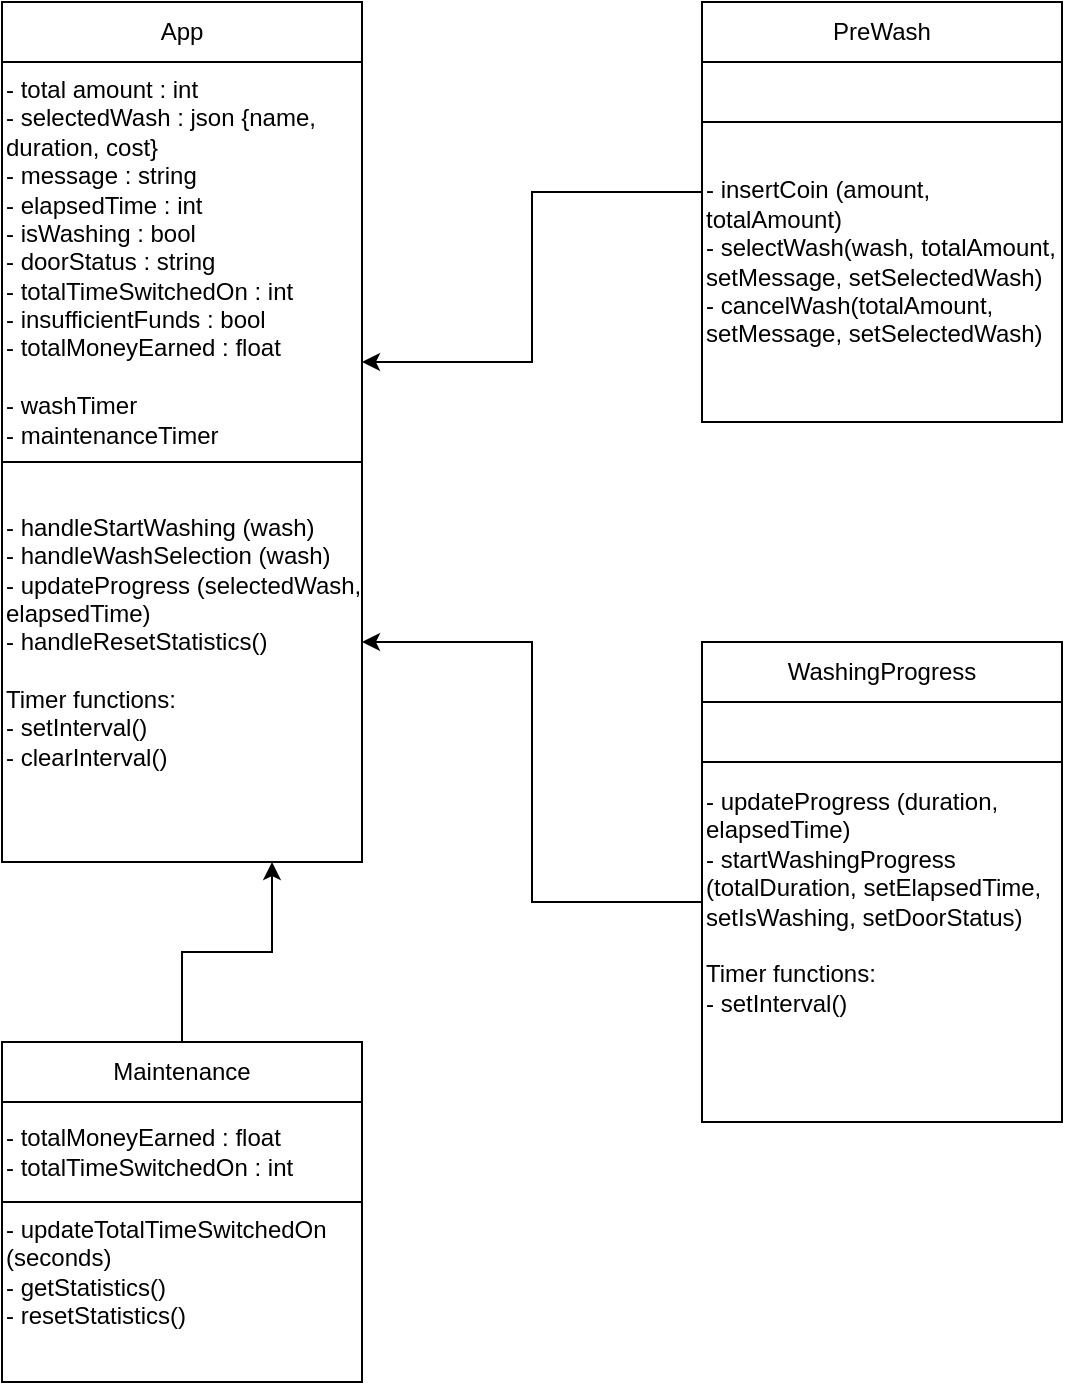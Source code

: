 <mxfile version="24.7.14">
  <diagram name="Page-1" id="DQ5HDBV0SRajEkSSgfXe">
    <mxGraphModel dx="1363" dy="913" grid="1" gridSize="10" guides="1" tooltips="1" connect="1" arrows="1" fold="1" page="1" pageScale="1" pageWidth="1169" pageHeight="827" math="0" shadow="0">
      <root>
        <mxCell id="0" />
        <mxCell id="1" parent="0" />
        <mxCell id="aKRwsUcUuE09PBqjVHlD-2" value="App" style="rounded=0;whiteSpace=wrap;html=1;" vertex="1" parent="1">
          <mxGeometry x="330" y="69" width="180" height="30" as="geometry" />
        </mxCell>
        <mxCell id="aKRwsUcUuE09PBqjVHlD-3" value="" style="rounded=0;whiteSpace=wrap;html=1;align=left;" vertex="1" parent="1">
          <mxGeometry x="330" y="99" width="180" height="200" as="geometry" />
        </mxCell>
        <mxCell id="aKRwsUcUuE09PBqjVHlD-4" value="&lt;span style=&quot;&quot;&gt;- total amount : int&lt;/span&gt;&lt;div style=&quot;border-color: var(--border-color);&quot;&gt;- selectedWash : json {name, duration, cost}&lt;/div&gt;&lt;div style=&quot;border-color: var(--border-color);&quot;&gt;- message : string&lt;/div&gt;&lt;div style=&quot;border-color: var(--border-color);&quot;&gt;- elapsedTime : int&lt;/div&gt;&lt;div style=&quot;border-color: var(--border-color);&quot;&gt;- isWashing : bool&lt;/div&gt;&lt;div style=&quot;border-color: var(--border-color);&quot;&gt;- doorStatus : string&lt;/div&gt;&lt;div style=&quot;border-color: var(--border-color);&quot;&gt;- totalTimeSwitchedOn : int&lt;/div&gt;&lt;div style=&quot;border-color: var(--border-color);&quot;&gt;- insufficientFunds : bool&lt;/div&gt;&lt;div style=&quot;border-color: var(--border-color);&quot;&gt;- totalMoneyEarned : float&lt;/div&gt;&lt;div style=&quot;border-color: var(--border-color);&quot;&gt;&lt;br&gt;&lt;/div&gt;&lt;div style=&quot;border-color: var(--border-color);&quot;&gt;- washTimer&lt;/div&gt;&lt;div style=&quot;border-color: var(--border-color);&quot;&gt;- maintenanceTimer&lt;/div&gt;" style="text;html=1;align=left;verticalAlign=middle;whiteSpace=wrap;rounded=0;" vertex="1" parent="1">
          <mxGeometry x="330" y="99" width="180" height="200" as="geometry" />
        </mxCell>
        <mxCell id="aKRwsUcUuE09PBqjVHlD-5" value="" style="rounded=0;whiteSpace=wrap;html=1;align=left;" vertex="1" parent="1">
          <mxGeometry x="330" y="299" width="180" height="200" as="geometry" />
        </mxCell>
        <mxCell id="aKRwsUcUuE09PBqjVHlD-6" value="- handleStartWashing (wash)&lt;div&gt;- handleWashSelection (wash)&lt;/div&gt;&lt;div&gt;- updateProgress (selectedWash, elapsedTime)&lt;/div&gt;&lt;div&gt;- handleResetStatistics()&lt;/div&gt;&lt;div&gt;&lt;br&gt;&lt;/div&gt;&lt;div&gt;Timer functions:&lt;/div&gt;&lt;div&gt;- setInterval()&lt;/div&gt;&lt;div&gt;- clearInterval()&lt;/div&gt;" style="text;html=1;align=left;verticalAlign=middle;whiteSpace=wrap;rounded=0;" vertex="1" parent="1">
          <mxGeometry x="330" y="299" width="180" height="180" as="geometry" />
        </mxCell>
        <mxCell id="aKRwsUcUuE09PBqjVHlD-7" value="Maintenance" style="rounded=0;whiteSpace=wrap;html=1;" vertex="1" parent="1">
          <mxGeometry x="330" y="589" width="180" height="30" as="geometry" />
        </mxCell>
        <mxCell id="aKRwsUcUuE09PBqjVHlD-9" value="" style="rounded=0;whiteSpace=wrap;html=1;align=left;" vertex="1" parent="1">
          <mxGeometry x="330" y="619" width="180" height="50" as="geometry" />
        </mxCell>
        <mxCell id="aKRwsUcUuE09PBqjVHlD-8" value="- totalMoneyEarned : float&lt;div&gt;- totalTimeSwitchedOn : int&lt;/div&gt;" style="text;html=1;align=left;verticalAlign=middle;whiteSpace=wrap;rounded=0;" vertex="1" parent="1">
          <mxGeometry x="330" y="619" width="180" height="50" as="geometry" />
        </mxCell>
        <mxCell id="aKRwsUcUuE09PBqjVHlD-10" value="" style="rounded=0;whiteSpace=wrap;html=1;align=left;" vertex="1" parent="1">
          <mxGeometry x="330" y="669" width="180" height="90" as="geometry" />
        </mxCell>
        <mxCell id="aKRwsUcUuE09PBqjVHlD-12" style="edgeStyle=orthogonalEdgeStyle;rounded=0;orthogonalLoop=1;jettySize=auto;html=1;exitX=0.5;exitY=0;exitDx=0;exitDy=0;entryX=0.75;entryY=1;entryDx=0;entryDy=0;" edge="1" parent="1" source="aKRwsUcUuE09PBqjVHlD-7" target="aKRwsUcUuE09PBqjVHlD-5">
          <mxGeometry relative="1" as="geometry" />
        </mxCell>
        <mxCell id="aKRwsUcUuE09PBqjVHlD-11" value="- updateTotalTimeSwitchedOn (seconds)&lt;div&gt;- getStatistics()&lt;/div&gt;&lt;div&gt;- resetStatistics()&lt;/div&gt;" style="text;html=1;align=left;verticalAlign=middle;whiteSpace=wrap;rounded=0;" vertex="1" parent="1">
          <mxGeometry x="330" y="669" width="180" height="70" as="geometry" />
        </mxCell>
        <mxCell id="aKRwsUcUuE09PBqjVHlD-13" value="WashingProgress" style="rounded=0;whiteSpace=wrap;html=1;" vertex="1" parent="1">
          <mxGeometry x="680" y="389" width="180" height="30" as="geometry" />
        </mxCell>
        <mxCell id="aKRwsUcUuE09PBqjVHlD-14" value="" style="rounded=0;whiteSpace=wrap;html=1;align=left;" vertex="1" parent="1">
          <mxGeometry x="680" y="419" width="180" height="30" as="geometry" />
        </mxCell>
        <mxCell id="aKRwsUcUuE09PBqjVHlD-15" value="" style="rounded=0;whiteSpace=wrap;html=1;align=left;" vertex="1" parent="1">
          <mxGeometry x="680" y="449" width="180" height="180" as="geometry" />
        </mxCell>
        <mxCell id="aKRwsUcUuE09PBqjVHlD-22" style="edgeStyle=orthogonalEdgeStyle;rounded=0;orthogonalLoop=1;jettySize=auto;html=1;exitX=0;exitY=0.5;exitDx=0;exitDy=0;entryX=1;entryY=0.5;entryDx=0;entryDy=0;" edge="1" parent="1" source="aKRwsUcUuE09PBqjVHlD-16" target="aKRwsUcUuE09PBqjVHlD-6">
          <mxGeometry relative="1" as="geometry" />
        </mxCell>
        <mxCell id="aKRwsUcUuE09PBqjVHlD-16" value="- updateProgress (duration, elapsedTime)&lt;div&gt;- startWashingProgress (totalDuration, setElapsedTime, setIsWashing, setDoorStatus)&lt;/div&gt;&lt;div&gt;&lt;br&gt;&lt;/div&gt;&lt;div&gt;Timer functions:&lt;/div&gt;&lt;div&gt;- setInterval()&lt;/div&gt;" style="text;html=1;align=left;verticalAlign=middle;whiteSpace=wrap;rounded=0;" vertex="1" parent="1">
          <mxGeometry x="680" y="449" width="180" height="140" as="geometry" />
        </mxCell>
        <mxCell id="aKRwsUcUuE09PBqjVHlD-17" value="PreWash" style="rounded=0;whiteSpace=wrap;html=1;" vertex="1" parent="1">
          <mxGeometry x="680" y="69" width="180" height="30" as="geometry" />
        </mxCell>
        <mxCell id="aKRwsUcUuE09PBqjVHlD-18" value="" style="rounded=0;whiteSpace=wrap;html=1;align=left;" vertex="1" parent="1">
          <mxGeometry x="680" y="99" width="180" height="30" as="geometry" />
        </mxCell>
        <mxCell id="aKRwsUcUuE09PBqjVHlD-19" value="" style="rounded=0;whiteSpace=wrap;html=1;align=left;" vertex="1" parent="1">
          <mxGeometry x="680" y="129" width="180" height="150" as="geometry" />
        </mxCell>
        <mxCell id="aKRwsUcUuE09PBqjVHlD-21" style="edgeStyle=orthogonalEdgeStyle;rounded=0;orthogonalLoop=1;jettySize=auto;html=1;exitX=0;exitY=0.25;exitDx=0;exitDy=0;entryX=1;entryY=0.75;entryDx=0;entryDy=0;" edge="1" parent="1" source="aKRwsUcUuE09PBqjVHlD-20" target="aKRwsUcUuE09PBqjVHlD-4">
          <mxGeometry relative="1" as="geometry" />
        </mxCell>
        <mxCell id="aKRwsUcUuE09PBqjVHlD-20" value="- insertCoin (amount, totalAmount)&lt;div&gt;- selectWash(wash, totalAmount, setMessage, setSelectedWash)&lt;/div&gt;&lt;div&gt;- cancelWash(totalAmount, setMessage, setSelectedWash)&lt;/div&gt;" style="text;html=1;align=left;verticalAlign=middle;whiteSpace=wrap;rounded=0;" vertex="1" parent="1">
          <mxGeometry x="680" y="129" width="180" height="140" as="geometry" />
        </mxCell>
      </root>
    </mxGraphModel>
  </diagram>
</mxfile>

